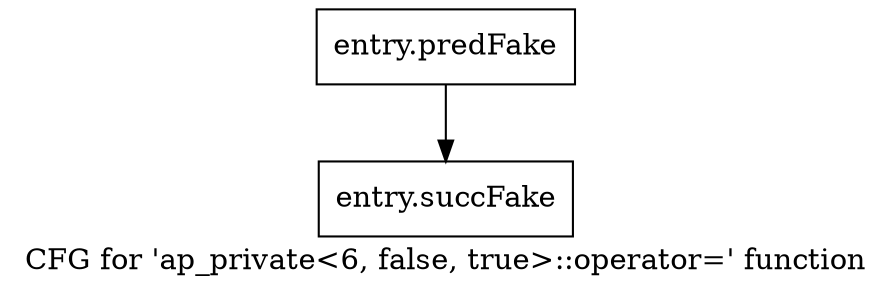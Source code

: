 digraph "CFG for 'ap_private\<6, false, true\>::operator=' function" {
	label="CFG for 'ap_private\<6, false, true\>::operator=' function";

	Node0x489f7e0 [shape=record,filename="",linenumber="",label="{entry.predFake}"];
	Node0x489f7e0 -> Node0x48f3130[ callList="" memoryops="" filename="/proj/xbuilds/2019.2_0801_1/installs/lin64/Scout/HEAD/include/etc/ap_private.h"];
	Node0x48f3130 [shape=record,filename="/proj/xbuilds/2019.2_0801_1/installs/lin64/Scout/HEAD/include/etc/ap_private.h",linenumber="1454",label="{entry.succFake}"];
}
